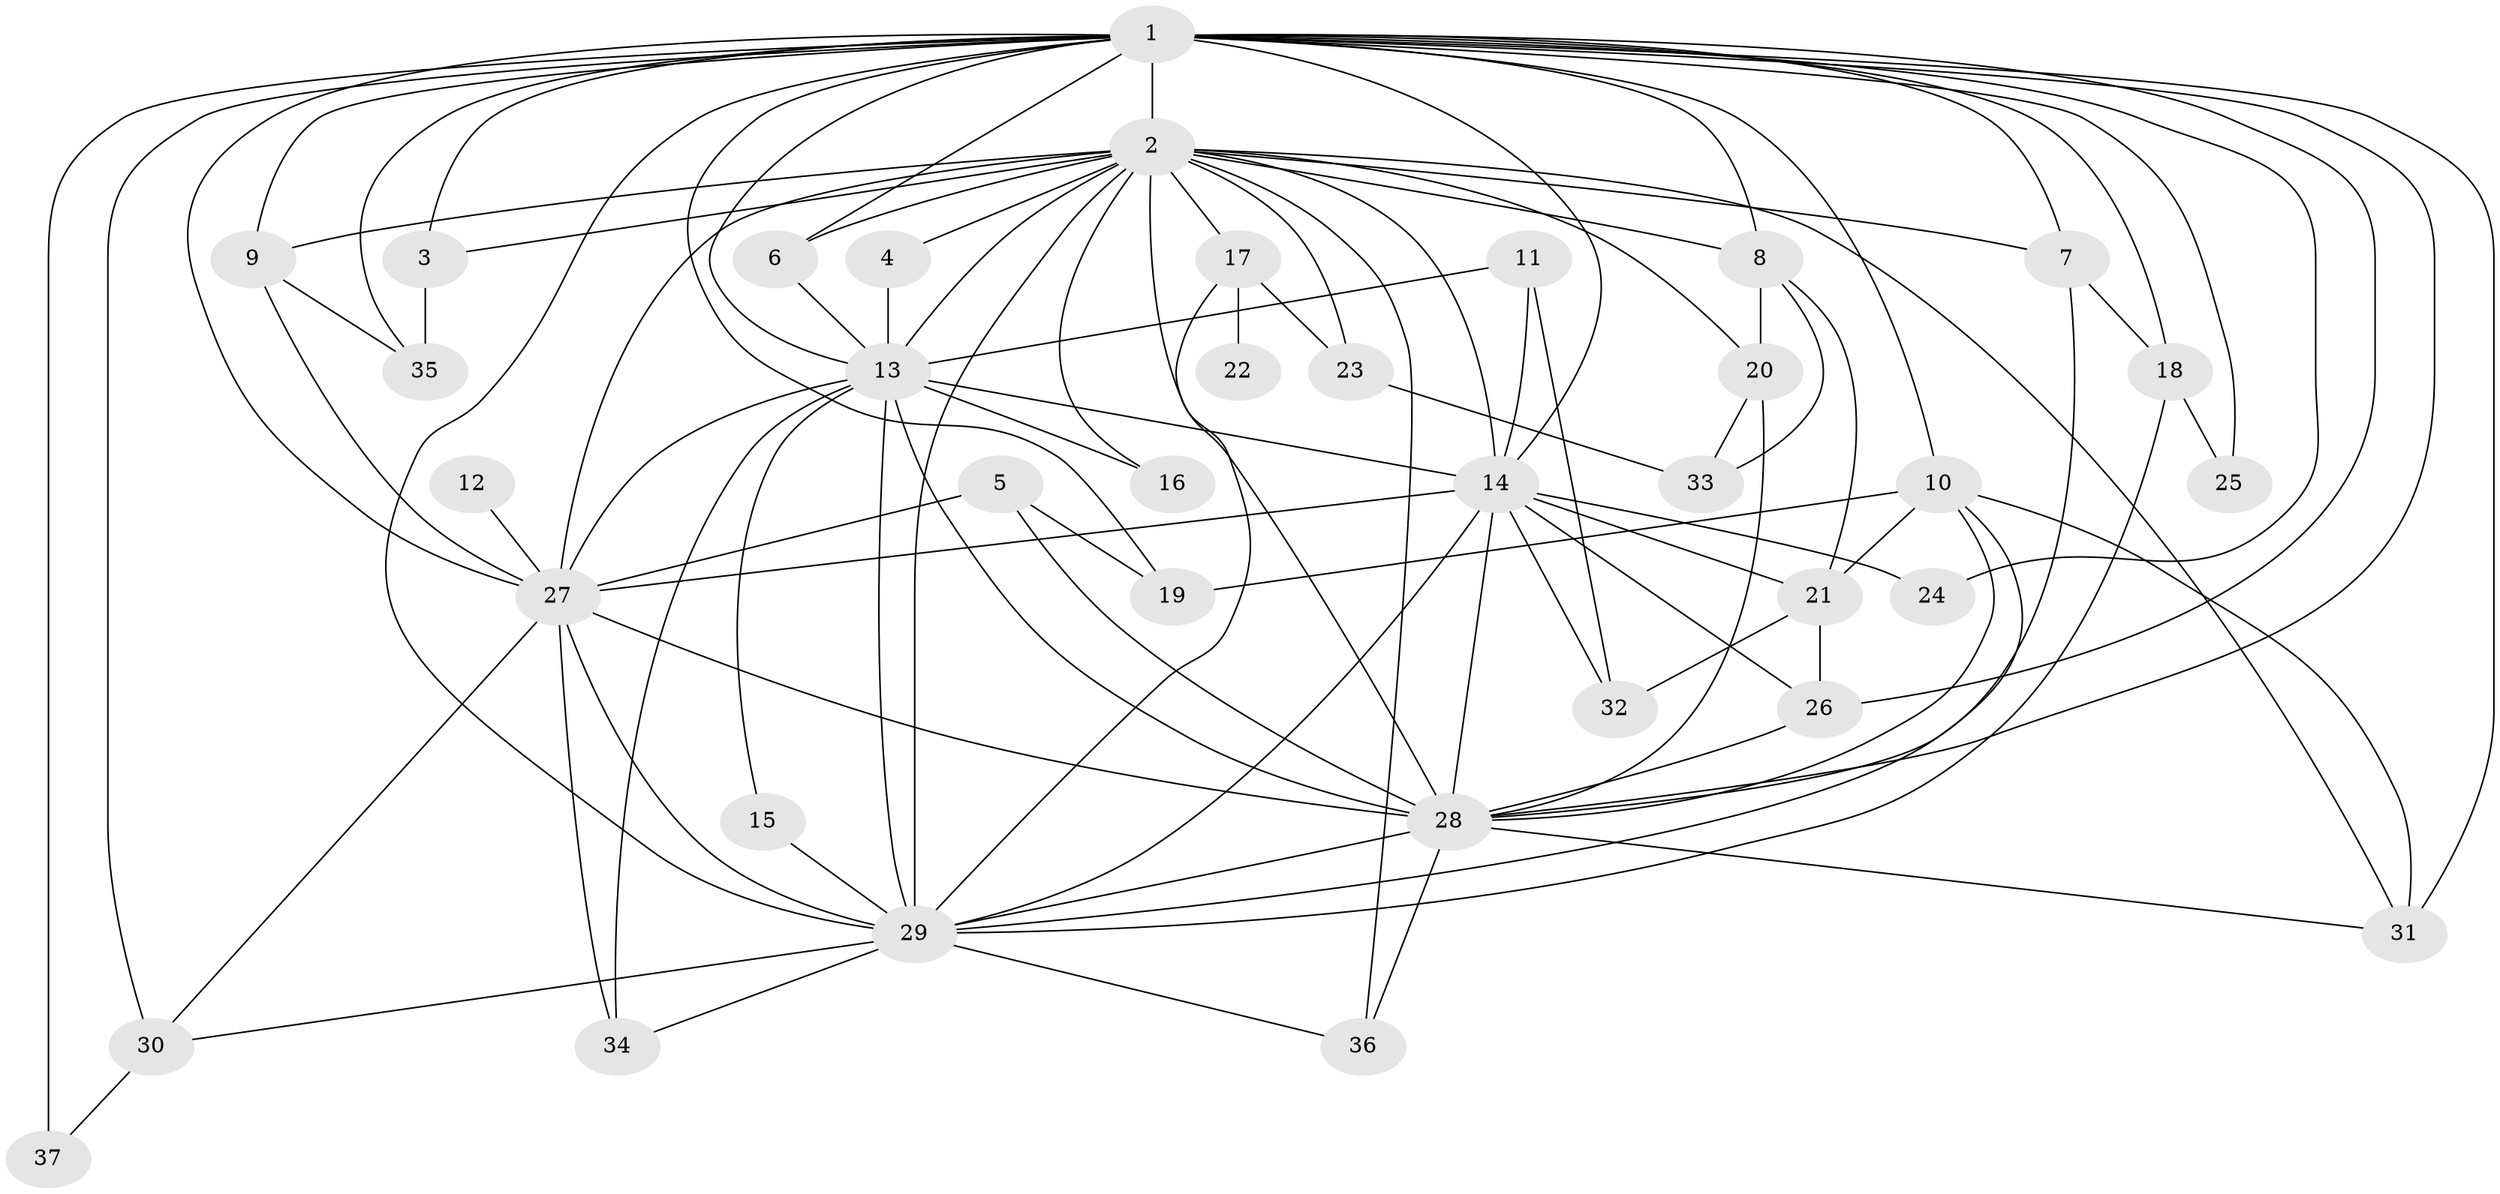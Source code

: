 // original degree distribution, {18: 0.013513513513513514, 19: 0.013513513513513514, 14: 0.013513513513513514, 17: 0.04054054054054054, 21: 0.013513513513513514, 15: 0.013513513513513514, 13: 0.013513513513513514, 22: 0.013513513513513514, 3: 0.24324324324324326, 2: 0.4864864864864865, 5: 0.04054054054054054, 4: 0.06756756756756757, 6: 0.02702702702702703}
// Generated by graph-tools (version 1.1) at 2025/01/03/09/25 03:01:32]
// undirected, 37 vertices, 97 edges
graph export_dot {
graph [start="1"]
  node [color=gray90,style=filled];
  1;
  2;
  3;
  4;
  5;
  6;
  7;
  8;
  9;
  10;
  11;
  12;
  13;
  14;
  15;
  16;
  17;
  18;
  19;
  20;
  21;
  22;
  23;
  24;
  25;
  26;
  27;
  28;
  29;
  30;
  31;
  32;
  33;
  34;
  35;
  36;
  37;
  1 -- 2 [weight=4.0];
  1 -- 3 [weight=1.0];
  1 -- 6 [weight=1.0];
  1 -- 7 [weight=1.0];
  1 -- 8 [weight=1.0];
  1 -- 9 [weight=1.0];
  1 -- 10 [weight=1.0];
  1 -- 13 [weight=2.0];
  1 -- 14 [weight=4.0];
  1 -- 18 [weight=2.0];
  1 -- 19 [weight=1.0];
  1 -- 24 [weight=1.0];
  1 -- 25 [weight=1.0];
  1 -- 26 [weight=1.0];
  1 -- 27 [weight=2.0];
  1 -- 28 [weight=2.0];
  1 -- 29 [weight=2.0];
  1 -- 30 [weight=1.0];
  1 -- 31 [weight=1.0];
  1 -- 35 [weight=1.0];
  1 -- 37 [weight=2.0];
  2 -- 3 [weight=1.0];
  2 -- 4 [weight=1.0];
  2 -- 6 [weight=1.0];
  2 -- 7 [weight=1.0];
  2 -- 8 [weight=3.0];
  2 -- 9 [weight=1.0];
  2 -- 13 [weight=3.0];
  2 -- 14 [weight=4.0];
  2 -- 16 [weight=1.0];
  2 -- 17 [weight=1.0];
  2 -- 20 [weight=1.0];
  2 -- 23 [weight=1.0];
  2 -- 27 [weight=3.0];
  2 -- 28 [weight=4.0];
  2 -- 29 [weight=3.0];
  2 -- 31 [weight=1.0];
  2 -- 36 [weight=1.0];
  3 -- 35 [weight=1.0];
  4 -- 13 [weight=1.0];
  5 -- 19 [weight=1.0];
  5 -- 27 [weight=1.0];
  5 -- 28 [weight=1.0];
  6 -- 13 [weight=1.0];
  7 -- 18 [weight=1.0];
  7 -- 28 [weight=1.0];
  8 -- 20 [weight=1.0];
  8 -- 21 [weight=1.0];
  8 -- 33 [weight=1.0];
  9 -- 27 [weight=1.0];
  9 -- 35 [weight=1.0];
  10 -- 19 [weight=1.0];
  10 -- 21 [weight=1.0];
  10 -- 28 [weight=1.0];
  10 -- 29 [weight=1.0];
  10 -- 31 [weight=1.0];
  11 -- 13 [weight=1.0];
  11 -- 14 [weight=1.0];
  11 -- 32 [weight=1.0];
  12 -- 27 [weight=1.0];
  13 -- 14 [weight=3.0];
  13 -- 15 [weight=1.0];
  13 -- 16 [weight=1.0];
  13 -- 27 [weight=1.0];
  13 -- 28 [weight=1.0];
  13 -- 29 [weight=1.0];
  13 -- 34 [weight=1.0];
  14 -- 21 [weight=1.0];
  14 -- 24 [weight=2.0];
  14 -- 26 [weight=1.0];
  14 -- 27 [weight=3.0];
  14 -- 28 [weight=3.0];
  14 -- 29 [weight=2.0];
  14 -- 32 [weight=1.0];
  15 -- 29 [weight=1.0];
  17 -- 22 [weight=1.0];
  17 -- 23 [weight=1.0];
  17 -- 29 [weight=2.0];
  18 -- 25 [weight=1.0];
  18 -- 29 [weight=1.0];
  20 -- 28 [weight=1.0];
  20 -- 33 [weight=1.0];
  21 -- 26 [weight=1.0];
  21 -- 32 [weight=1.0];
  23 -- 33 [weight=1.0];
  26 -- 28 [weight=1.0];
  27 -- 28 [weight=2.0];
  27 -- 29 [weight=1.0];
  27 -- 30 [weight=1.0];
  27 -- 34 [weight=1.0];
  28 -- 29 [weight=2.0];
  28 -- 31 [weight=1.0];
  28 -- 36 [weight=1.0];
  29 -- 30 [weight=1.0];
  29 -- 34 [weight=1.0];
  29 -- 36 [weight=1.0];
  30 -- 37 [weight=1.0];
}

